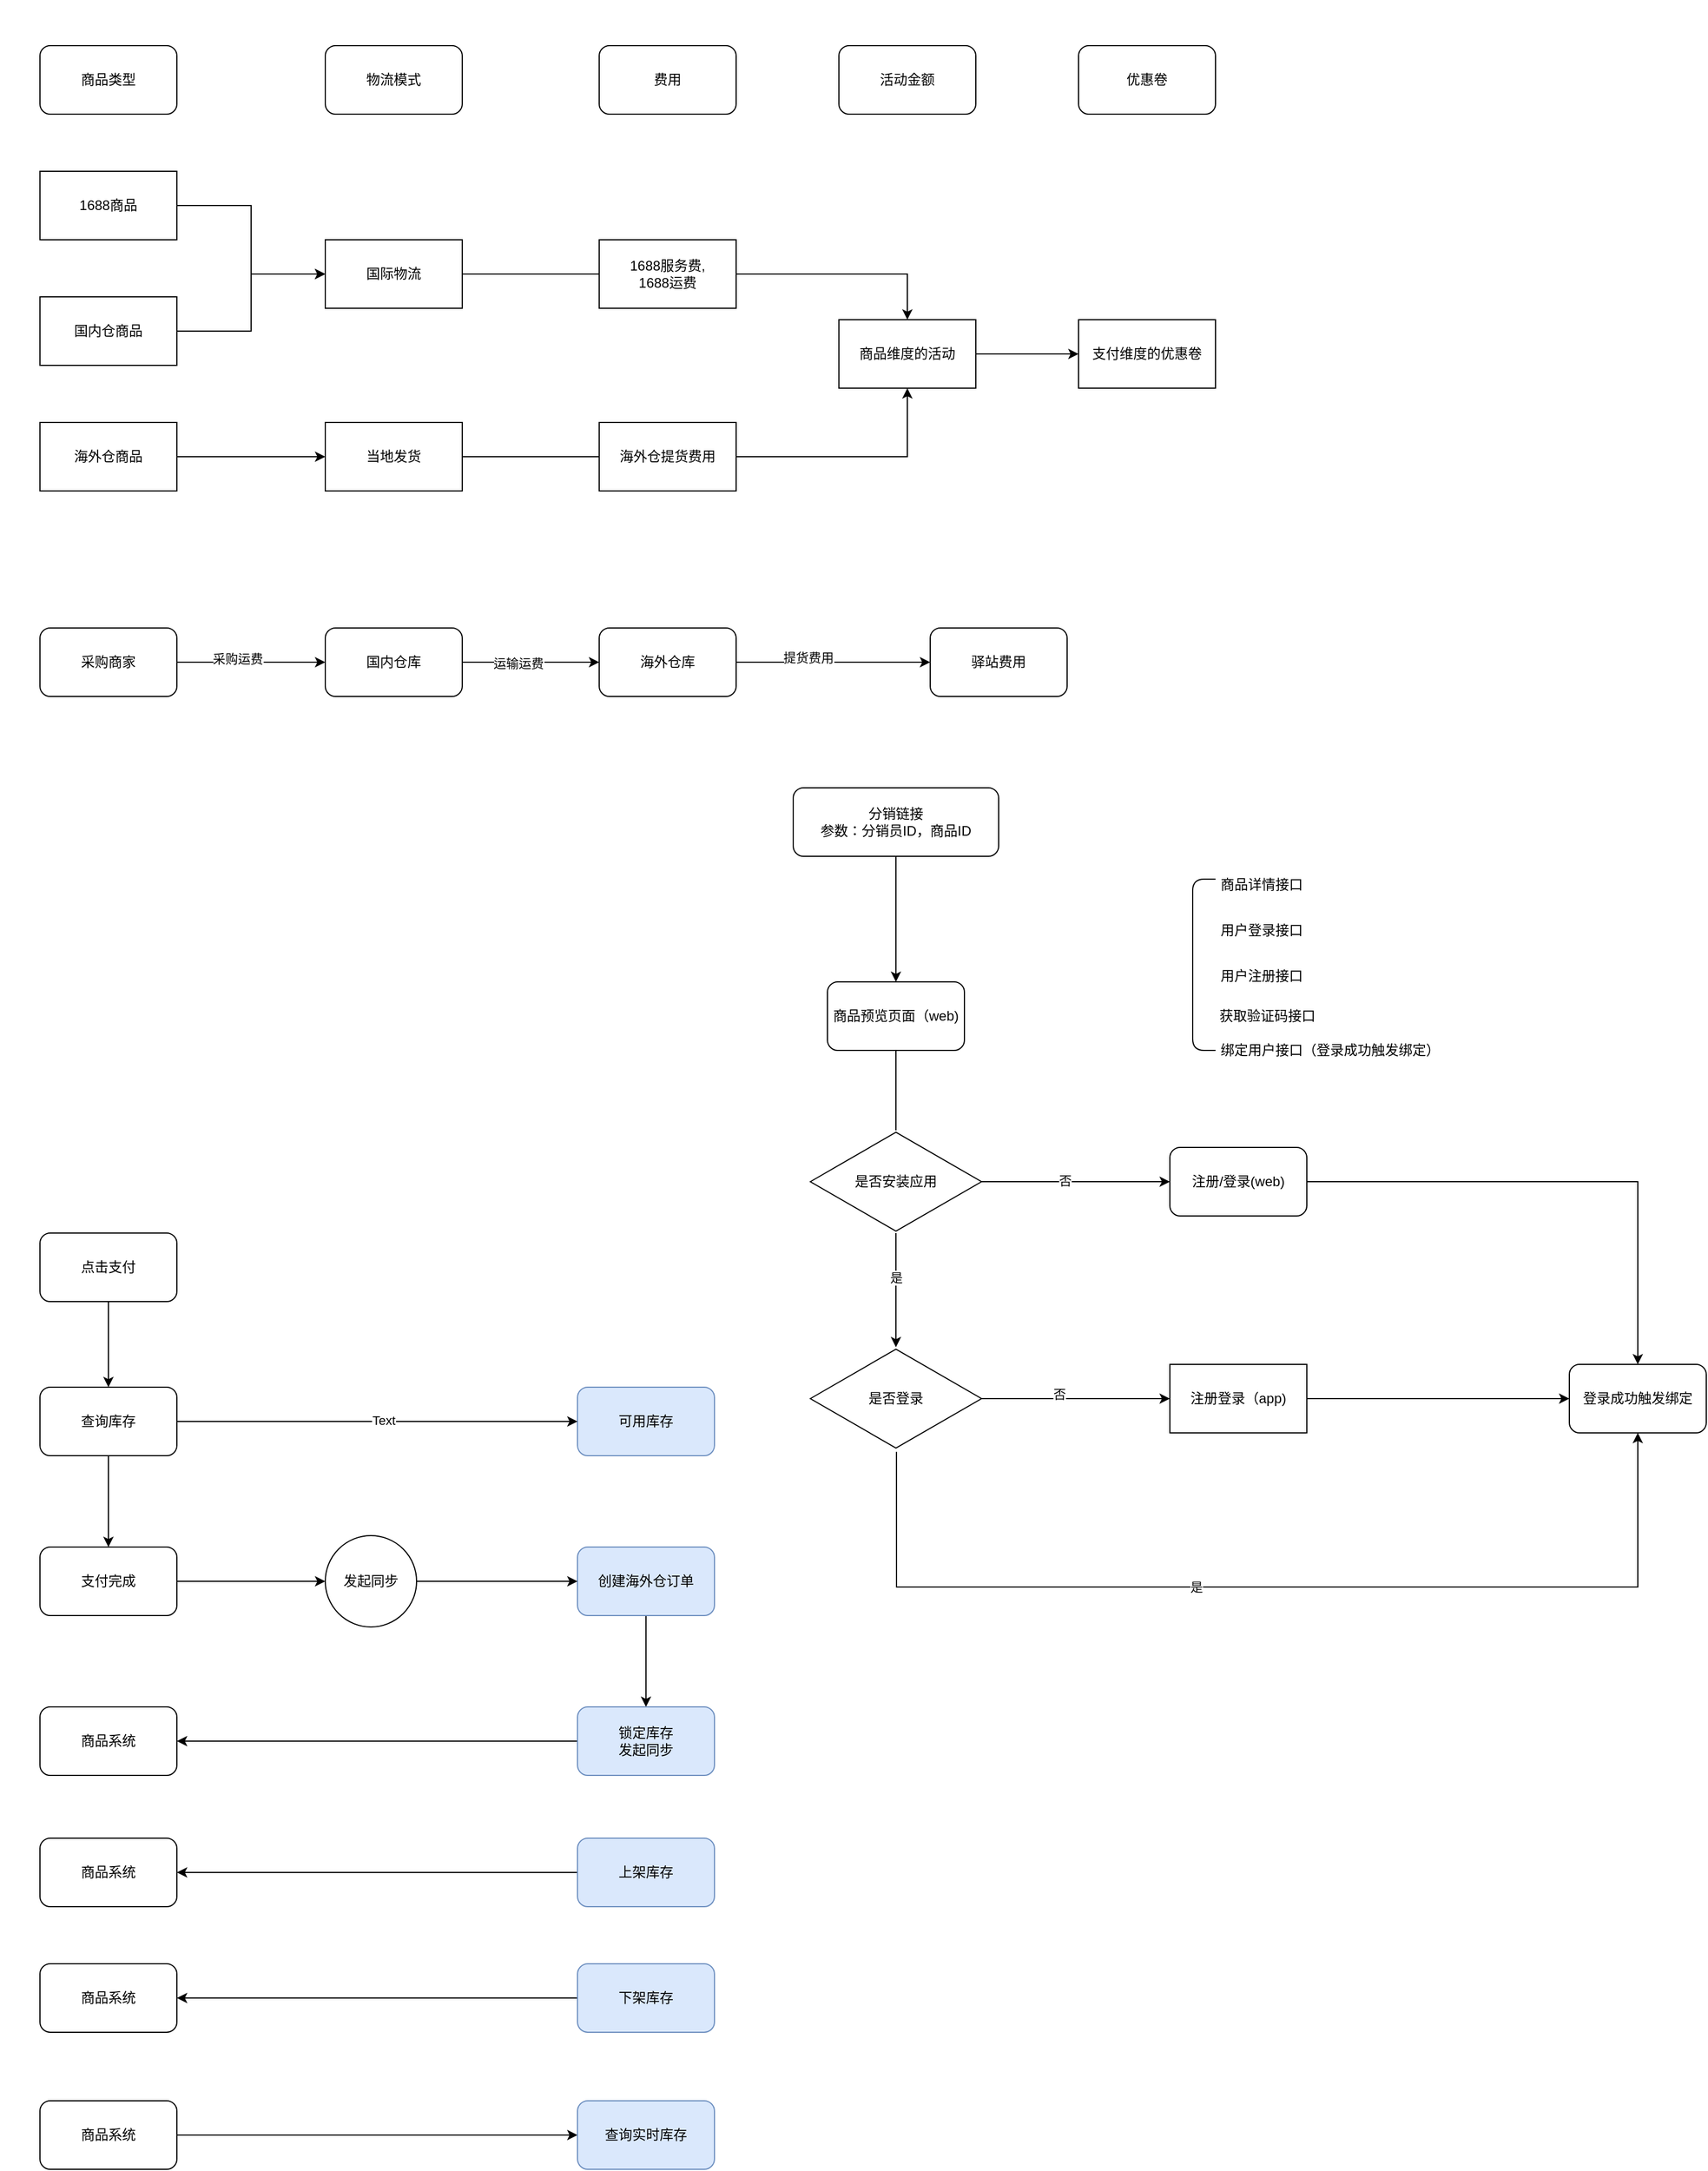 <mxfile version="21.6.1" type="github">
  <diagram id="adT5Hj72i1SFzHfTn9DL" name="Page-1">
    <mxGraphModel dx="1562" dy="846" grid="1" gridSize="10" guides="1" tooltips="1" connect="1" arrows="1" fold="1" page="1" pageScale="1" pageWidth="827" pageHeight="1169" math="0" shadow="0">
      <root>
        <mxCell id="0" />
        <mxCell id="1" parent="0" />
        <mxCell id="MJwxScp5eWd2gxEu34i6-5" style="edgeStyle=orthogonalEdgeStyle;rounded=0;orthogonalLoop=1;jettySize=auto;html=1;" parent="1" source="MJwxScp5eWd2gxEu34i6-1" target="MJwxScp5eWd2gxEu34i6-4" edge="1">
          <mxGeometry relative="1" as="geometry" />
        </mxCell>
        <mxCell id="MJwxScp5eWd2gxEu34i6-1" value="1688商品" style="rounded=0;whiteSpace=wrap;html=1;" parent="1" vertex="1">
          <mxGeometry x="70" y="200" width="120" height="60" as="geometry" />
        </mxCell>
        <mxCell id="MJwxScp5eWd2gxEu34i6-6" style="edgeStyle=orthogonalEdgeStyle;rounded=0;orthogonalLoop=1;jettySize=auto;html=1;entryX=0;entryY=0.5;entryDx=0;entryDy=0;" parent="1" source="MJwxScp5eWd2gxEu34i6-2" target="MJwxScp5eWd2gxEu34i6-4" edge="1">
          <mxGeometry relative="1" as="geometry" />
        </mxCell>
        <mxCell id="MJwxScp5eWd2gxEu34i6-2" value="国内仓商品" style="rounded=0;whiteSpace=wrap;html=1;" parent="1" vertex="1">
          <mxGeometry x="70" y="310" width="120" height="60" as="geometry" />
        </mxCell>
        <mxCell id="MJwxScp5eWd2gxEu34i6-8" value="" style="edgeStyle=orthogonalEdgeStyle;rounded=0;orthogonalLoop=1;jettySize=auto;html=1;" parent="1" source="MJwxScp5eWd2gxEu34i6-3" target="MJwxScp5eWd2gxEu34i6-7" edge="1">
          <mxGeometry relative="1" as="geometry" />
        </mxCell>
        <mxCell id="MJwxScp5eWd2gxEu34i6-3" value="海外仓商品" style="rounded=0;whiteSpace=wrap;html=1;" parent="1" vertex="1">
          <mxGeometry x="70" y="420" width="120" height="60" as="geometry" />
        </mxCell>
        <mxCell id="MJwxScp5eWd2gxEu34i6-15" style="edgeStyle=orthogonalEdgeStyle;rounded=0;orthogonalLoop=1;jettySize=auto;html=1;" parent="1" source="MJwxScp5eWd2gxEu34i6-4" target="MJwxScp5eWd2gxEu34i6-14" edge="1">
          <mxGeometry relative="1" as="geometry" />
        </mxCell>
        <mxCell id="MJwxScp5eWd2gxEu34i6-4" value="国际物流" style="rounded=0;whiteSpace=wrap;html=1;" parent="1" vertex="1">
          <mxGeometry x="320" y="260" width="120" height="60" as="geometry" />
        </mxCell>
        <mxCell id="MJwxScp5eWd2gxEu34i6-16" style="edgeStyle=orthogonalEdgeStyle;rounded=0;orthogonalLoop=1;jettySize=auto;html=1;entryX=0.5;entryY=1;entryDx=0;entryDy=0;" parent="1" source="MJwxScp5eWd2gxEu34i6-7" target="MJwxScp5eWd2gxEu34i6-14" edge="1">
          <mxGeometry relative="1" as="geometry" />
        </mxCell>
        <mxCell id="MJwxScp5eWd2gxEu34i6-7" value="当地发货" style="rounded=0;whiteSpace=wrap;html=1;" parent="1" vertex="1">
          <mxGeometry x="320" y="420" width="120" height="60" as="geometry" />
        </mxCell>
        <mxCell id="MJwxScp5eWd2gxEu34i6-9" value="商品类型" style="rounded=1;whiteSpace=wrap;html=1;" parent="1" vertex="1">
          <mxGeometry x="70" y="90" width="120" height="60" as="geometry" />
        </mxCell>
        <mxCell id="MJwxScp5eWd2gxEu34i6-10" value="物流模式" style="rounded=1;whiteSpace=wrap;html=1;" parent="1" vertex="1">
          <mxGeometry x="320" y="90" width="120" height="60" as="geometry" />
        </mxCell>
        <mxCell id="MJwxScp5eWd2gxEu34i6-11" value="&lt;h1&gt;&lt;br&gt;&lt;/h1&gt;" style="text;html=1;strokeColor=none;fillColor=none;spacing=5;spacingTop=-20;whiteSpace=wrap;overflow=hidden;rounded=0;" parent="1" vertex="1">
          <mxGeometry x="35" y="60" width="190" height="120" as="geometry" />
        </mxCell>
        <mxCell id="MJwxScp5eWd2gxEu34i6-12" value="优惠卷" style="rounded=1;whiteSpace=wrap;html=1;" parent="1" vertex="1">
          <mxGeometry x="980" y="90" width="120" height="60" as="geometry" />
        </mxCell>
        <mxCell id="MJwxScp5eWd2gxEu34i6-13" value="活动金额" style="rounded=1;whiteSpace=wrap;html=1;" parent="1" vertex="1">
          <mxGeometry x="770" y="90" width="120" height="60" as="geometry" />
        </mxCell>
        <mxCell id="MJwxScp5eWd2gxEu34i6-18" value="" style="edgeStyle=orthogonalEdgeStyle;rounded=0;orthogonalLoop=1;jettySize=auto;html=1;" parent="1" source="MJwxScp5eWd2gxEu34i6-14" target="MJwxScp5eWd2gxEu34i6-17" edge="1">
          <mxGeometry relative="1" as="geometry" />
        </mxCell>
        <mxCell id="MJwxScp5eWd2gxEu34i6-14" value="商品维度的活动" style="rounded=0;whiteSpace=wrap;html=1;" parent="1" vertex="1">
          <mxGeometry x="770" y="330" width="120" height="60" as="geometry" />
        </mxCell>
        <mxCell id="MJwxScp5eWd2gxEu34i6-17" value="支付维度的优惠卷" style="rounded=0;whiteSpace=wrap;html=1;" parent="1" vertex="1">
          <mxGeometry x="980" y="330" width="120" height="60" as="geometry" />
        </mxCell>
        <mxCell id="MJwxScp5eWd2gxEu34i6-19" value="费用" style="rounded=1;whiteSpace=wrap;html=1;" parent="1" vertex="1">
          <mxGeometry x="560" y="90" width="120" height="60" as="geometry" />
        </mxCell>
        <mxCell id="MJwxScp5eWd2gxEu34i6-20" value="1688服务费,&lt;br&gt;1688运费&lt;br&gt;" style="rounded=0;whiteSpace=wrap;html=1;" parent="1" vertex="1">
          <mxGeometry x="560" y="260" width="120" height="60" as="geometry" />
        </mxCell>
        <mxCell id="MJwxScp5eWd2gxEu34i6-21" value="海外仓提货费用" style="rounded=0;whiteSpace=wrap;html=1;" parent="1" vertex="1">
          <mxGeometry x="560" y="420" width="120" height="60" as="geometry" />
        </mxCell>
        <mxCell id="MJwxScp5eWd2gxEu34i6-28" style="edgeStyle=orthogonalEdgeStyle;rounded=0;orthogonalLoop=1;jettySize=auto;html=1;" parent="1" source="MJwxScp5eWd2gxEu34i6-24" target="MJwxScp5eWd2gxEu34i6-25" edge="1">
          <mxGeometry relative="1" as="geometry" />
        </mxCell>
        <mxCell id="MJwxScp5eWd2gxEu34i6-31" value="采购运费" style="edgeLabel;html=1;align=center;verticalAlign=middle;resizable=0;points=[];" parent="MJwxScp5eWd2gxEu34i6-28" vertex="1" connectable="0">
          <mxGeometry x="-0.185" y="3" relative="1" as="geometry">
            <mxPoint as="offset" />
          </mxGeometry>
        </mxCell>
        <mxCell id="MJwxScp5eWd2gxEu34i6-24" value="采购商家" style="rounded=1;whiteSpace=wrap;html=1;" parent="1" vertex="1">
          <mxGeometry x="70" y="600" width="120" height="60" as="geometry" />
        </mxCell>
        <mxCell id="MJwxScp5eWd2gxEu34i6-29" style="edgeStyle=orthogonalEdgeStyle;rounded=0;orthogonalLoop=1;jettySize=auto;html=1;entryX=0;entryY=0.5;entryDx=0;entryDy=0;" parent="1" source="MJwxScp5eWd2gxEu34i6-25" target="MJwxScp5eWd2gxEu34i6-26" edge="1">
          <mxGeometry relative="1" as="geometry" />
        </mxCell>
        <mxCell id="MJwxScp5eWd2gxEu34i6-32" value="运输运费" style="edgeLabel;html=1;align=center;verticalAlign=middle;resizable=0;points=[];" parent="MJwxScp5eWd2gxEu34i6-29" vertex="1" connectable="0">
          <mxGeometry x="-0.183" y="-1" relative="1" as="geometry">
            <mxPoint as="offset" />
          </mxGeometry>
        </mxCell>
        <mxCell id="MJwxScp5eWd2gxEu34i6-25" value="国内仓库" style="rounded=1;whiteSpace=wrap;html=1;" parent="1" vertex="1">
          <mxGeometry x="320" y="600" width="120" height="60" as="geometry" />
        </mxCell>
        <mxCell id="MJwxScp5eWd2gxEu34i6-30" style="edgeStyle=orthogonalEdgeStyle;rounded=0;orthogonalLoop=1;jettySize=auto;html=1;entryX=0;entryY=0.5;entryDx=0;entryDy=0;" parent="1" source="MJwxScp5eWd2gxEu34i6-26" target="MJwxScp5eWd2gxEu34i6-27" edge="1">
          <mxGeometry relative="1" as="geometry">
            <Array as="points">
              <mxPoint x="770" y="630" />
              <mxPoint x="770" y="630" />
            </Array>
          </mxGeometry>
        </mxCell>
        <mxCell id="MJwxScp5eWd2gxEu34i6-33" value="提货费用" style="edgeLabel;html=1;align=center;verticalAlign=middle;resizable=0;points=[];" parent="MJwxScp5eWd2gxEu34i6-30" vertex="1" connectable="0">
          <mxGeometry x="-0.267" y="4" relative="1" as="geometry">
            <mxPoint as="offset" />
          </mxGeometry>
        </mxCell>
        <mxCell id="MJwxScp5eWd2gxEu34i6-26" value="海外仓库" style="rounded=1;whiteSpace=wrap;html=1;" parent="1" vertex="1">
          <mxGeometry x="560" y="600" width="120" height="60" as="geometry" />
        </mxCell>
        <mxCell id="MJwxScp5eWd2gxEu34i6-27" value="驿站费用" style="rounded=1;whiteSpace=wrap;html=1;" parent="1" vertex="1">
          <mxGeometry x="850" y="600" width="120" height="60" as="geometry" />
        </mxCell>
        <mxCell id="-hgf0dUPI_WyiDmm7bkw-3" value="" style="edgeStyle=orthogonalEdgeStyle;rounded=0;orthogonalLoop=1;jettySize=auto;html=1;" parent="1" source="-hgf0dUPI_WyiDmm7bkw-1" target="-hgf0dUPI_WyiDmm7bkw-2" edge="1">
          <mxGeometry relative="1" as="geometry" />
        </mxCell>
        <mxCell id="-hgf0dUPI_WyiDmm7bkw-1" value="分销链接&lt;br&gt;参数：分销员ID，商品ID" style="rounded=1;whiteSpace=wrap;html=1;" parent="1" vertex="1">
          <mxGeometry x="730" y="740" width="180" height="60" as="geometry" />
        </mxCell>
        <mxCell id="-hgf0dUPI_WyiDmm7bkw-8" value="" style="edgeStyle=orthogonalEdgeStyle;rounded=0;orthogonalLoop=1;jettySize=auto;html=1;startArrow=none;" parent="1" source="-hgf0dUPI_WyiDmm7bkw-11" target="-hgf0dUPI_WyiDmm7bkw-7" edge="1">
          <mxGeometry relative="1" as="geometry" />
        </mxCell>
        <mxCell id="-hgf0dUPI_WyiDmm7bkw-14" value="否" style="edgeLabel;html=1;align=center;verticalAlign=middle;resizable=0;points=[];" parent="-hgf0dUPI_WyiDmm7bkw-8" vertex="1" connectable="0">
          <mxGeometry x="-0.118" y="1" relative="1" as="geometry">
            <mxPoint as="offset" />
          </mxGeometry>
        </mxCell>
        <mxCell id="-hgf0dUPI_WyiDmm7bkw-2" value="商品预览页面（web)&lt;br&gt;" style="rounded=1;whiteSpace=wrap;html=1;" parent="1" vertex="1">
          <mxGeometry x="760" y="910" width="120" height="60" as="geometry" />
        </mxCell>
        <mxCell id="-hgf0dUPI_WyiDmm7bkw-26" value="" style="edgeStyle=orthogonalEdgeStyle;rounded=0;orthogonalLoop=1;jettySize=auto;html=1;" parent="1" source="-hgf0dUPI_WyiDmm7bkw-7" target="-hgf0dUPI_WyiDmm7bkw-25" edge="1">
          <mxGeometry relative="1" as="geometry" />
        </mxCell>
        <mxCell id="-hgf0dUPI_WyiDmm7bkw-7" value="注册/登录(web)" style="rounded=1;whiteSpace=wrap;html=1;" parent="1" vertex="1">
          <mxGeometry x="1060" y="1055" width="120" height="60" as="geometry" />
        </mxCell>
        <mxCell id="-hgf0dUPI_WyiDmm7bkw-12" value="" style="edgeStyle=orthogonalEdgeStyle;rounded=0;orthogonalLoop=1;jettySize=auto;html=1;endArrow=none;" parent="1" source="-hgf0dUPI_WyiDmm7bkw-2" target="-hgf0dUPI_WyiDmm7bkw-11" edge="1">
          <mxGeometry relative="1" as="geometry">
            <mxPoint x="600" y="1170" as="sourcePoint" />
            <mxPoint x="990" y="1170" as="targetPoint" />
          </mxGeometry>
        </mxCell>
        <mxCell id="-hgf0dUPI_WyiDmm7bkw-16" value="" style="edgeStyle=orthogonalEdgeStyle;rounded=0;orthogonalLoop=1;jettySize=auto;html=1;" parent="1" source="-hgf0dUPI_WyiDmm7bkw-11" target="-hgf0dUPI_WyiDmm7bkw-18" edge="1">
          <mxGeometry relative="1" as="geometry">
            <mxPoint x="820" y="1230" as="targetPoint" />
          </mxGeometry>
        </mxCell>
        <mxCell id="-hgf0dUPI_WyiDmm7bkw-17" value="是" style="edgeLabel;html=1;align=center;verticalAlign=middle;resizable=0;points=[];" parent="-hgf0dUPI_WyiDmm7bkw-16" vertex="1" connectable="0">
          <mxGeometry x="-0.221" relative="1" as="geometry">
            <mxPoint as="offset" />
          </mxGeometry>
        </mxCell>
        <mxCell id="-hgf0dUPI_WyiDmm7bkw-11" value="是否安装应用" style="html=1;whiteSpace=wrap;aspect=fixed;shape=isoRectangle;" parent="1" vertex="1">
          <mxGeometry x="745" y="1040" width="150" height="90" as="geometry" />
        </mxCell>
        <mxCell id="-hgf0dUPI_WyiDmm7bkw-20" value="" style="edgeStyle=orthogonalEdgeStyle;rounded=0;orthogonalLoop=1;jettySize=auto;html=1;" parent="1" source="-hgf0dUPI_WyiDmm7bkw-18" target="-hgf0dUPI_WyiDmm7bkw-19" edge="1">
          <mxGeometry relative="1" as="geometry" />
        </mxCell>
        <mxCell id="-hgf0dUPI_WyiDmm7bkw-21" value="否" style="edgeLabel;html=1;align=center;verticalAlign=middle;resizable=0;points=[];" parent="-hgf0dUPI_WyiDmm7bkw-20" vertex="1" connectable="0">
          <mxGeometry x="-0.176" y="4" relative="1" as="geometry">
            <mxPoint as="offset" />
          </mxGeometry>
        </mxCell>
        <mxCell id="-hgf0dUPI_WyiDmm7bkw-38" style="edgeStyle=orthogonalEdgeStyle;rounded=0;orthogonalLoop=1;jettySize=auto;html=1;entryX=0.5;entryY=1;entryDx=0;entryDy=0;exitX=0.503;exitY=1.018;exitDx=0;exitDy=0;exitPerimeter=0;" parent="1" source="-hgf0dUPI_WyiDmm7bkw-18" target="-hgf0dUPI_WyiDmm7bkw-25" edge="1">
          <mxGeometry relative="1" as="geometry">
            <mxPoint x="820" y="1560" as="targetPoint" />
            <Array as="points">
              <mxPoint x="821" y="1440" />
              <mxPoint x="1470" y="1440" />
            </Array>
          </mxGeometry>
        </mxCell>
        <mxCell id="-hgf0dUPI_WyiDmm7bkw-39" value="是" style="edgeLabel;html=1;align=center;verticalAlign=middle;resizable=0;points=[];" parent="-hgf0dUPI_WyiDmm7bkw-38" vertex="1" connectable="0">
          <mxGeometry x="-0.157" relative="1" as="geometry">
            <mxPoint as="offset" />
          </mxGeometry>
        </mxCell>
        <mxCell id="-hgf0dUPI_WyiDmm7bkw-18" value="是否登录" style="html=1;whiteSpace=wrap;aspect=fixed;shape=isoRectangle;" parent="1" vertex="1">
          <mxGeometry x="745" y="1230" width="150" height="90" as="geometry" />
        </mxCell>
        <mxCell id="-hgf0dUPI_WyiDmm7bkw-37" style="edgeStyle=orthogonalEdgeStyle;rounded=0;orthogonalLoop=1;jettySize=auto;html=1;entryX=0;entryY=0.5;entryDx=0;entryDy=0;" parent="1" source="-hgf0dUPI_WyiDmm7bkw-19" target="-hgf0dUPI_WyiDmm7bkw-25" edge="1">
          <mxGeometry relative="1" as="geometry">
            <mxPoint x="1370" y="1120" as="targetPoint" />
          </mxGeometry>
        </mxCell>
        <mxCell id="-hgf0dUPI_WyiDmm7bkw-19" value="注册登录（app)" style="whiteSpace=wrap;html=1;" parent="1" vertex="1">
          <mxGeometry x="1060" y="1245" width="120" height="60" as="geometry" />
        </mxCell>
        <mxCell id="-hgf0dUPI_WyiDmm7bkw-25" value="登录成功触发绑定" style="rounded=1;whiteSpace=wrap;html=1;" parent="1" vertex="1">
          <mxGeometry x="1410" y="1245" width="120" height="60" as="geometry" />
        </mxCell>
        <mxCell id="-hgf0dUPI_WyiDmm7bkw-27" value="" style="shape=curlyBracket;whiteSpace=wrap;html=1;rounded=1;labelPosition=left;verticalLabelPosition=middle;align=right;verticalAlign=middle;size=0;" parent="1" vertex="1">
          <mxGeometry x="1080" y="820" width="20" height="150" as="geometry" />
        </mxCell>
        <mxCell id="-hgf0dUPI_WyiDmm7bkw-28" value="商品详情接口" style="text;html=1;align=center;verticalAlign=middle;resizable=0;points=[];autosize=1;strokeColor=none;fillColor=none;" parent="1" vertex="1">
          <mxGeometry x="1090" y="810" width="100" height="30" as="geometry" />
        </mxCell>
        <mxCell id="-hgf0dUPI_WyiDmm7bkw-32" value="用户登录接口" style="text;html=1;align=center;verticalAlign=middle;resizable=0;points=[];autosize=1;strokeColor=none;fillColor=none;" parent="1" vertex="1">
          <mxGeometry x="1090" y="850" width="100" height="30" as="geometry" />
        </mxCell>
        <mxCell id="-hgf0dUPI_WyiDmm7bkw-33" value="用户注册接口" style="text;html=1;align=center;verticalAlign=middle;resizable=0;points=[];autosize=1;strokeColor=none;fillColor=none;" parent="1" vertex="1">
          <mxGeometry x="1090" y="890" width="100" height="30" as="geometry" />
        </mxCell>
        <mxCell id="-hgf0dUPI_WyiDmm7bkw-35" value="获取验证码接口" style="text;html=1;align=center;verticalAlign=middle;resizable=0;points=[];autosize=1;strokeColor=none;fillColor=none;" parent="1" vertex="1">
          <mxGeometry x="1090" y="925" width="110" height="30" as="geometry" />
        </mxCell>
        <mxCell id="-hgf0dUPI_WyiDmm7bkw-36" value="绑定用户接口（登录成功触发绑定）" style="text;html=1;align=center;verticalAlign=middle;resizable=0;points=[];autosize=1;strokeColor=none;fillColor=none;" parent="1" vertex="1">
          <mxGeometry x="1090" y="955" width="220" height="30" as="geometry" />
        </mxCell>
        <mxCell id="LGsXtnm90S2zhd1DPzmR-12" style="edgeStyle=orthogonalEdgeStyle;rounded=0;orthogonalLoop=1;jettySize=auto;html=1;" edge="1" parent="1" source="LGsXtnm90S2zhd1DPzmR-1" target="LGsXtnm90S2zhd1DPzmR-7">
          <mxGeometry relative="1" as="geometry" />
        </mxCell>
        <mxCell id="LGsXtnm90S2zhd1DPzmR-1" value="点击支付" style="rounded=1;whiteSpace=wrap;html=1;" vertex="1" parent="1">
          <mxGeometry x="70" y="1130" width="120" height="60" as="geometry" />
        </mxCell>
        <mxCell id="LGsXtnm90S2zhd1DPzmR-2" value="可用库存" style="rounded=1;whiteSpace=wrap;html=1;fillColor=#dae8fc;strokeColor=#6c8ebf;" vertex="1" parent="1">
          <mxGeometry x="541" y="1265" width="120" height="60" as="geometry" />
        </mxCell>
        <mxCell id="LGsXtnm90S2zhd1DPzmR-3" value="商品系统" style="rounded=1;whiteSpace=wrap;html=1;" vertex="1" parent="1">
          <mxGeometry x="70" y="1545" width="120" height="60" as="geometry" />
        </mxCell>
        <mxCell id="LGsXtnm90S2zhd1DPzmR-6" style="edgeStyle=orthogonalEdgeStyle;rounded=0;orthogonalLoop=1;jettySize=auto;html=1;entryX=0;entryY=0.5;entryDx=0;entryDy=0;exitX=1;exitY=0.5;exitDx=0;exitDy=0;labelBackgroundColor=default;fontColor=default;labelPosition=left;verticalLabelPosition=top;align=right;verticalAlign=bottom;" edge="1" parent="1" source="LGsXtnm90S2zhd1DPzmR-7" target="LGsXtnm90S2zhd1DPzmR-2">
          <mxGeometry relative="1" as="geometry">
            <mxPoint x="160" y="1295" as="sourcePoint" />
          </mxGeometry>
        </mxCell>
        <mxCell id="LGsXtnm90S2zhd1DPzmR-28" value="Text" style="edgeLabel;html=1;align=center;verticalAlign=middle;resizable=0;points=[];" vertex="1" connectable="0" parent="LGsXtnm90S2zhd1DPzmR-6">
          <mxGeometry x="0.032" y="1" relative="1" as="geometry">
            <mxPoint as="offset" />
          </mxGeometry>
        </mxCell>
        <mxCell id="LGsXtnm90S2zhd1DPzmR-14" value="" style="edgeStyle=orthogonalEdgeStyle;rounded=0;orthogonalLoop=1;jettySize=auto;html=1;" edge="1" parent="1" source="LGsXtnm90S2zhd1DPzmR-7" target="LGsXtnm90S2zhd1DPzmR-13">
          <mxGeometry relative="1" as="geometry" />
        </mxCell>
        <mxCell id="LGsXtnm90S2zhd1DPzmR-7" value="查询库存" style="rounded=1;whiteSpace=wrap;html=1;" vertex="1" parent="1">
          <mxGeometry x="70" y="1265" width="120" height="60" as="geometry" />
        </mxCell>
        <mxCell id="LGsXtnm90S2zhd1DPzmR-8" style="edgeStyle=orthogonalEdgeStyle;rounded=0;orthogonalLoop=1;jettySize=auto;html=1;exitX=0.5;exitY=1;exitDx=0;exitDy=0;" edge="1" parent="1" source="LGsXtnm90S2zhd1DPzmR-2" target="LGsXtnm90S2zhd1DPzmR-2">
          <mxGeometry relative="1" as="geometry" />
        </mxCell>
        <mxCell id="LGsXtnm90S2zhd1DPzmR-37" value="" style="edgeStyle=orthogonalEdgeStyle;rounded=0;orthogonalLoop=1;jettySize=auto;html=1;" edge="1" parent="1" source="LGsXtnm90S2zhd1DPzmR-13" target="LGsXtnm90S2zhd1DPzmR-36">
          <mxGeometry relative="1" as="geometry" />
        </mxCell>
        <mxCell id="LGsXtnm90S2zhd1DPzmR-13" value="支付完成" style="rounded=1;whiteSpace=wrap;html=1;" vertex="1" parent="1">
          <mxGeometry x="70" y="1405" width="120" height="60" as="geometry" />
        </mxCell>
        <mxCell id="LGsXtnm90S2zhd1DPzmR-18" value="" style="edgeStyle=orthogonalEdgeStyle;rounded=0;orthogonalLoop=1;jettySize=auto;html=1;" edge="1" parent="1" source="LGsXtnm90S2zhd1DPzmR-15" target="LGsXtnm90S2zhd1DPzmR-17">
          <mxGeometry relative="1" as="geometry" />
        </mxCell>
        <mxCell id="LGsXtnm90S2zhd1DPzmR-15" value="创建海外仓订单" style="rounded=1;whiteSpace=wrap;html=1;fillColor=#dae8fc;strokeColor=#6c8ebf;" vertex="1" parent="1">
          <mxGeometry x="541" y="1405" width="120" height="60" as="geometry" />
        </mxCell>
        <mxCell id="LGsXtnm90S2zhd1DPzmR-19" style="edgeStyle=orthogonalEdgeStyle;rounded=0;orthogonalLoop=1;jettySize=auto;html=1;entryX=1;entryY=0.5;entryDx=0;entryDy=0;" edge="1" parent="1" source="LGsXtnm90S2zhd1DPzmR-17" target="LGsXtnm90S2zhd1DPzmR-3">
          <mxGeometry relative="1" as="geometry">
            <mxPoint x="190" y="1560" as="targetPoint" />
          </mxGeometry>
        </mxCell>
        <mxCell id="LGsXtnm90S2zhd1DPzmR-17" value="锁定库存&lt;br&gt;发起同步" style="rounded=1;whiteSpace=wrap;html=1;fillColor=#dae8fc;strokeColor=#6c8ebf;" vertex="1" parent="1">
          <mxGeometry x="541" y="1545" width="120" height="60" as="geometry" />
        </mxCell>
        <mxCell id="LGsXtnm90S2zhd1DPzmR-24" style="edgeStyle=orthogonalEdgeStyle;rounded=0;orthogonalLoop=1;jettySize=auto;html=1;" edge="1" parent="1" source="LGsXtnm90S2zhd1DPzmR-20" target="LGsXtnm90S2zhd1DPzmR-22">
          <mxGeometry relative="1" as="geometry" />
        </mxCell>
        <mxCell id="LGsXtnm90S2zhd1DPzmR-20" value="上架库存" style="rounded=1;whiteSpace=wrap;html=1;fillColor=#dae8fc;strokeColor=#6c8ebf;" vertex="1" parent="1">
          <mxGeometry x="541" y="1660" width="120" height="60" as="geometry" />
        </mxCell>
        <mxCell id="LGsXtnm90S2zhd1DPzmR-27" style="edgeStyle=orthogonalEdgeStyle;rounded=0;orthogonalLoop=1;jettySize=auto;html=1;entryX=1;entryY=0.5;entryDx=0;entryDy=0;" edge="1" parent="1" source="LGsXtnm90S2zhd1DPzmR-21" target="LGsXtnm90S2zhd1DPzmR-25">
          <mxGeometry relative="1" as="geometry" />
        </mxCell>
        <mxCell id="LGsXtnm90S2zhd1DPzmR-21" value="下架库存" style="rounded=1;whiteSpace=wrap;html=1;fillColor=#dae8fc;strokeColor=#6c8ebf;" vertex="1" parent="1">
          <mxGeometry x="541" y="1770" width="120" height="60" as="geometry" />
        </mxCell>
        <mxCell id="LGsXtnm90S2zhd1DPzmR-22" value="商品系统" style="rounded=1;whiteSpace=wrap;html=1;" vertex="1" parent="1">
          <mxGeometry x="70" y="1660" width="120" height="60" as="geometry" />
        </mxCell>
        <mxCell id="LGsXtnm90S2zhd1DPzmR-25" value="商品系统" style="rounded=1;whiteSpace=wrap;html=1;" vertex="1" parent="1">
          <mxGeometry x="70" y="1770" width="120" height="60" as="geometry" />
        </mxCell>
        <mxCell id="LGsXtnm90S2zhd1DPzmR-34" value="" style="edgeStyle=orthogonalEdgeStyle;rounded=0;orthogonalLoop=1;jettySize=auto;html=1;" edge="1" parent="1" source="LGsXtnm90S2zhd1DPzmR-31" target="LGsXtnm90S2zhd1DPzmR-33">
          <mxGeometry relative="1" as="geometry" />
        </mxCell>
        <mxCell id="LGsXtnm90S2zhd1DPzmR-31" value="商品系统" style="rounded=1;whiteSpace=wrap;html=1;" vertex="1" parent="1">
          <mxGeometry x="70" y="1890" width="120" height="60" as="geometry" />
        </mxCell>
        <mxCell id="LGsXtnm90S2zhd1DPzmR-33" value="查询实时库存" style="rounded=1;whiteSpace=wrap;html=1;fillColor=#dae8fc;strokeColor=#6c8ebf;" vertex="1" parent="1">
          <mxGeometry x="541" y="1890" width="120" height="60" as="geometry" />
        </mxCell>
        <mxCell id="LGsXtnm90S2zhd1DPzmR-38" style="edgeStyle=orthogonalEdgeStyle;rounded=0;orthogonalLoop=1;jettySize=auto;html=1;" edge="1" parent="1" source="LGsXtnm90S2zhd1DPzmR-36" target="LGsXtnm90S2zhd1DPzmR-15">
          <mxGeometry relative="1" as="geometry" />
        </mxCell>
        <mxCell id="LGsXtnm90S2zhd1DPzmR-36" value="发起同步" style="ellipse;whiteSpace=wrap;html=1;rounded=1;" vertex="1" parent="1">
          <mxGeometry x="320" y="1395" width="80" height="80" as="geometry" />
        </mxCell>
      </root>
    </mxGraphModel>
  </diagram>
</mxfile>
